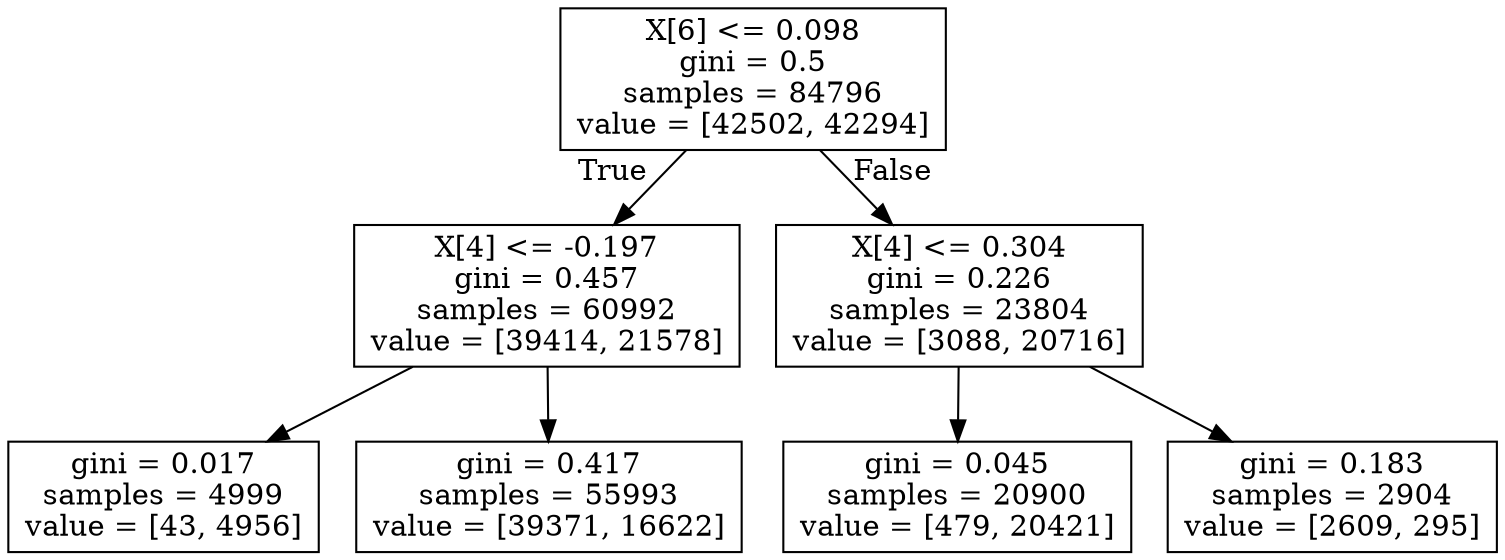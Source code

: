 digraph Tree {
node [shape=box] ;
0 [label="X[6] <= 0.098\ngini = 0.5\nsamples = 84796\nvalue = [42502, 42294]"] ;
1 [label="X[4] <= -0.197\ngini = 0.457\nsamples = 60992\nvalue = [39414, 21578]"] ;
0 -> 1 [labeldistance=2.5, labelangle=45, headlabel="True"] ;
2 [label="gini = 0.017\nsamples = 4999\nvalue = [43, 4956]"] ;
1 -> 2 ;
3 [label="gini = 0.417\nsamples = 55993\nvalue = [39371, 16622]"] ;
1 -> 3 ;
4 [label="X[4] <= 0.304\ngini = 0.226\nsamples = 23804\nvalue = [3088, 20716]"] ;
0 -> 4 [labeldistance=2.5, labelangle=-45, headlabel="False"] ;
5 [label="gini = 0.045\nsamples = 20900\nvalue = [479, 20421]"] ;
4 -> 5 ;
6 [label="gini = 0.183\nsamples = 2904\nvalue = [2609, 295]"] ;
4 -> 6 ;
}